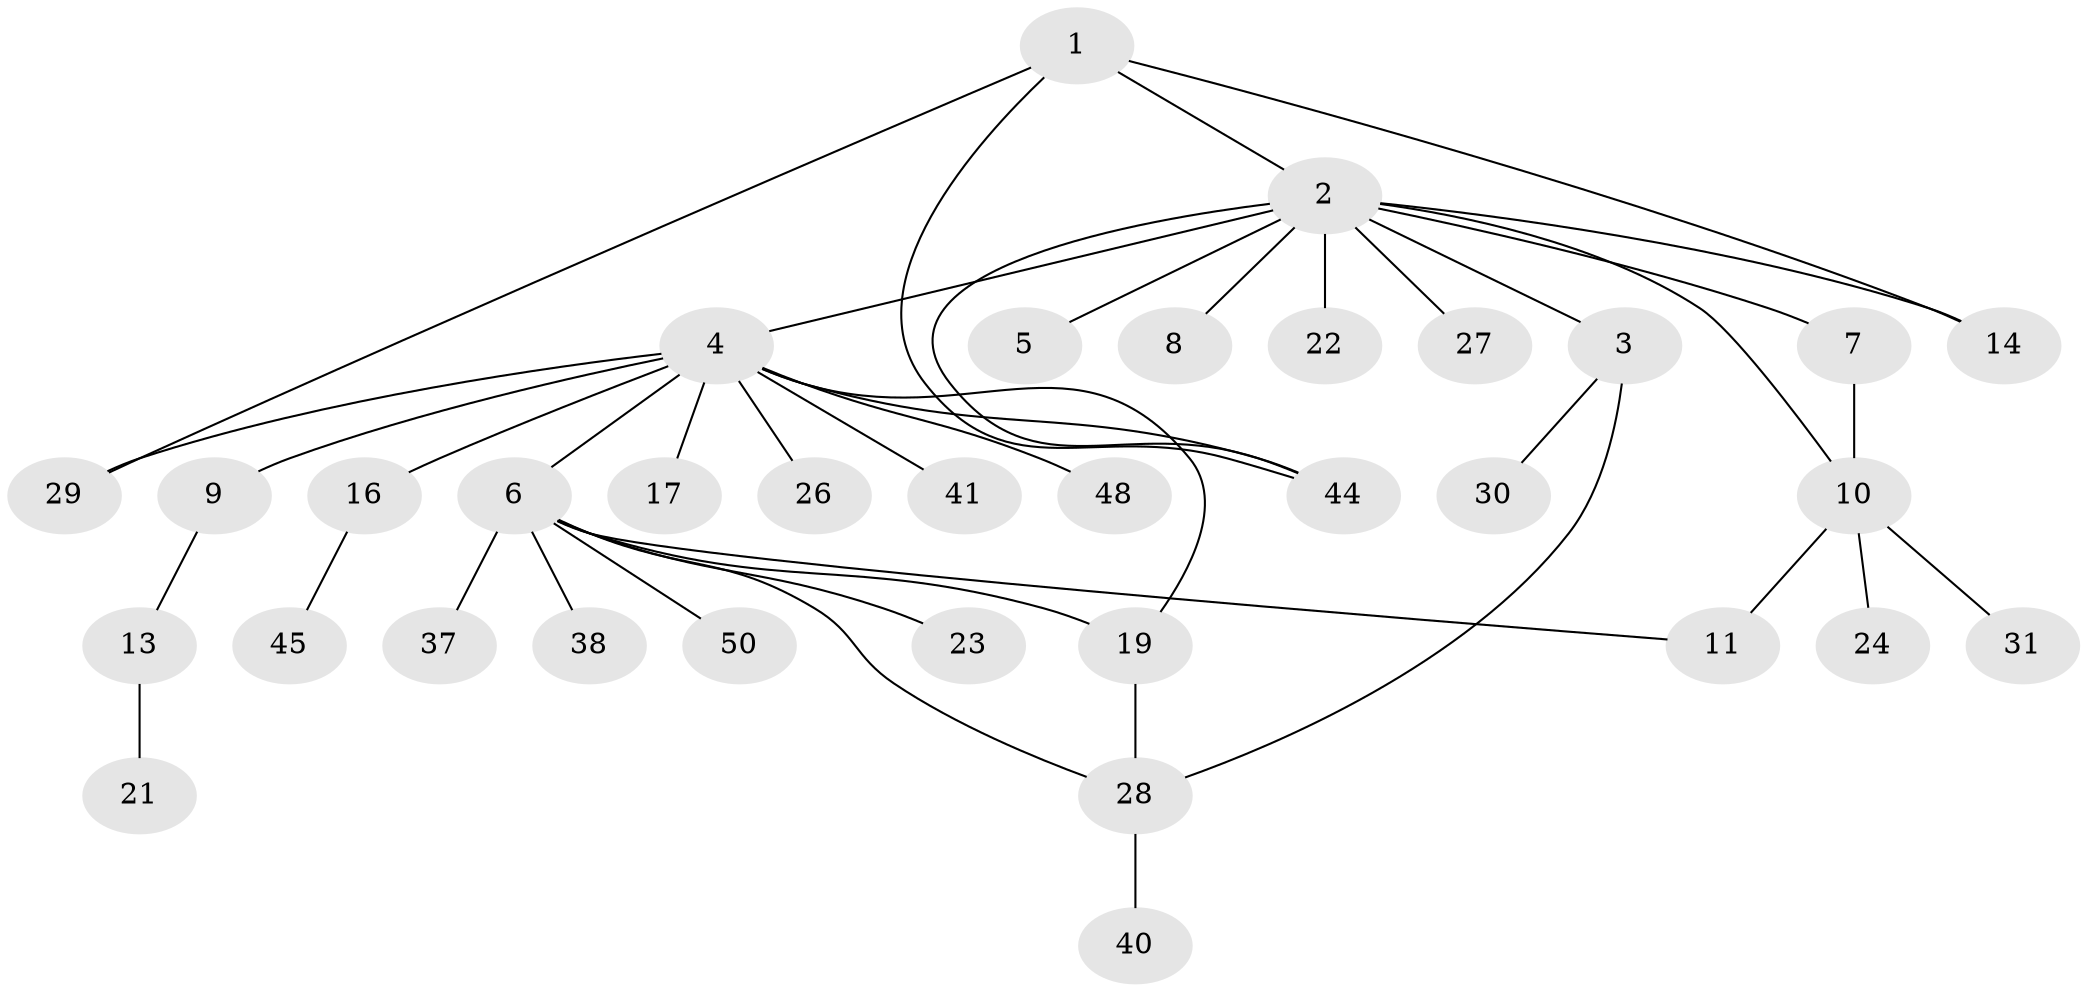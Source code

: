 // original degree distribution, {3: 0.18, 12: 0.04, 4: 0.04, 1: 0.56, 9: 0.02, 2: 0.14, 6: 0.02}
// Generated by graph-tools (version 1.1) at 2025/11/02/27/25 16:11:15]
// undirected, 34 vertices, 42 edges
graph export_dot {
graph [start="1"]
  node [color=gray90,style=filled];
  1 [super="+34"];
  2 [super="+20"];
  3 [super="+42"];
  4 [super="+46"];
  5;
  6 [super="+12"];
  7 [super="+18"];
  8;
  9 [super="+32"];
  10 [super="+15"];
  11 [super="+36"];
  13 [super="+35"];
  14;
  16 [super="+25"];
  17;
  19 [super="+47"];
  21;
  22;
  23 [super="+43"];
  24;
  26;
  27;
  28 [super="+39"];
  29 [super="+33"];
  30;
  31;
  37;
  38;
  40;
  41;
  44 [super="+49"];
  45;
  48;
  50;
  1 -- 2;
  1 -- 29;
  1 -- 44;
  1 -- 14;
  2 -- 3;
  2 -- 4;
  2 -- 5;
  2 -- 7;
  2 -- 8;
  2 -- 10;
  2 -- 14;
  2 -- 22;
  2 -- 27;
  2 -- 44;
  3 -- 30;
  3 -- 28;
  4 -- 6;
  4 -- 9;
  4 -- 16;
  4 -- 17;
  4 -- 19;
  4 -- 26;
  4 -- 29;
  4 -- 41;
  4 -- 48;
  4 -- 44;
  6 -- 19;
  6 -- 23;
  6 -- 28;
  6 -- 37;
  6 -- 38;
  6 -- 50;
  6 -- 11;
  7 -- 10;
  9 -- 13;
  10 -- 11;
  10 -- 24;
  10 -- 31;
  13 -- 21;
  16 -- 45;
  19 -- 28;
  28 -- 40;
}
